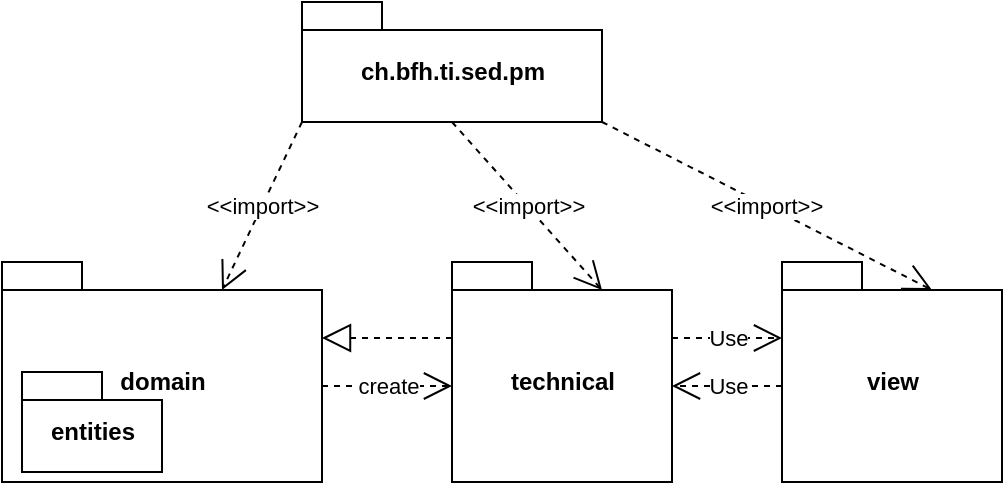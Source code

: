<mxfile version="12.3.9" type="onedrive" pages="1"><diagram id="PlO6akPTiP1NOolAiVS5" name="Page-1"><mxGraphModel dx="946" dy="614" grid="1" gridSize="10" guides="1" tooltips="1" connect="1" arrows="1" fold="1" page="1" pageScale="1" pageWidth="827" pageHeight="1169" math="0" shadow="0"><root><mxCell id="0"/><mxCell id="1" parent="0"/><mxCell id="m-Rc8X850jLU4ysBMgkF-1" value="ch.bfh.ti.sed.pm" style="shape=folder;fontStyle=1;spacingTop=10;tabWidth=40;tabHeight=14;tabPosition=left;html=1;" vertex="1" parent="1"><mxGeometry x="260" y="80" width="150" height="60" as="geometry"/></mxCell><mxCell id="m-Rc8X850jLU4ysBMgkF-2" value="domain" style="shape=folder;fontStyle=1;spacingTop=10;tabWidth=40;tabHeight=14;tabPosition=left;html=1;" vertex="1" parent="1"><mxGeometry x="110" y="210" width="160" height="110" as="geometry"/></mxCell><mxCell id="m-Rc8X850jLU4ysBMgkF-3" value="technical" style="shape=folder;fontStyle=1;spacingTop=10;tabWidth=40;tabHeight=14;tabPosition=left;html=1;" vertex="1" parent="1"><mxGeometry x="335" y="210" width="110" height="110" as="geometry"/></mxCell><mxCell id="m-Rc8X850jLU4ysBMgkF-4" value="view" style="shape=folder;fontStyle=1;spacingTop=10;tabWidth=40;tabHeight=14;tabPosition=left;html=1;" vertex="1" parent="1"><mxGeometry x="500" y="210" width="110" height="110" as="geometry"/></mxCell><mxCell id="m-Rc8X850jLU4ysBMgkF-5" value="entities" style="shape=folder;fontStyle=1;spacingTop=10;tabWidth=40;tabHeight=14;tabPosition=left;html=1;" vertex="1" parent="1"><mxGeometry x="120" y="265" width="70" height="50" as="geometry"/></mxCell><mxCell id="m-Rc8X850jLU4ysBMgkF-6" value="&amp;lt;&amp;lt;import&amp;gt;&amp;gt;" style="endArrow=open;endSize=12;dashed=1;html=1;exitX=0;exitY=0;exitDx=0;exitDy=60;exitPerimeter=0;entryX=0;entryY=0;entryDx=110;entryDy=14;entryPerimeter=0;" edge="1" parent="1" source="m-Rc8X850jLU4ysBMgkF-1" target="m-Rc8X850jLU4ysBMgkF-2"><mxGeometry width="160" relative="1" as="geometry"><mxPoint x="230" y="190" as="sourcePoint"/><mxPoint x="390" y="190" as="targetPoint"/></mxGeometry></mxCell><mxCell id="m-Rc8X850jLU4ysBMgkF-7" value="&amp;lt;&amp;lt;import&amp;gt;&amp;gt;" style="endArrow=open;endSize=12;dashed=1;html=1;exitX=0.5;exitY=1;exitDx=0;exitDy=0;exitPerimeter=0;entryX=0;entryY=0;entryDx=75;entryDy=14;entryPerimeter=0;" edge="1" parent="1" source="m-Rc8X850jLU4ysBMgkF-1" target="m-Rc8X850jLU4ysBMgkF-3"><mxGeometry width="160" relative="1" as="geometry"><mxPoint x="90" y="380" as="sourcePoint"/><mxPoint x="250" y="380" as="targetPoint"/></mxGeometry></mxCell><mxCell id="m-Rc8X850jLU4ysBMgkF-8" value="&amp;lt;&amp;lt;import&amp;gt;&amp;gt;" style="endArrow=open;endSize=12;dashed=1;html=1;exitX=0;exitY=0;exitDx=150;exitDy=60;exitPerimeter=0;entryX=0;entryY=0;entryDx=75;entryDy=14;entryPerimeter=0;" edge="1" parent="1" source="m-Rc8X850jLU4ysBMgkF-1" target="m-Rc8X850jLU4ysBMgkF-4"><mxGeometry width="160" relative="1" as="geometry"><mxPoint x="80" y="420" as="sourcePoint"/><mxPoint x="240" y="420" as="targetPoint"/></mxGeometry></mxCell><mxCell id="m-Rc8X850jLU4ysBMgkF-9" value="" style="endArrow=block;endSize=12;dashed=1;html=1;exitX=0;exitY=0;exitDx=0;exitDy=38;exitPerimeter=0;entryX=0;entryY=0;entryDx=160;entryDy=38;entryPerimeter=0;endFill=0;" edge="1" parent="1" source="m-Rc8X850jLU4ysBMgkF-3" target="m-Rc8X850jLU4ysBMgkF-2"><mxGeometry width="160" relative="1" as="geometry"><mxPoint x="90" y="340" as="sourcePoint"/><mxPoint x="250" y="340" as="targetPoint"/></mxGeometry></mxCell><mxCell id="m-Rc8X850jLU4ysBMgkF-10" value="create" style="endArrow=open;endSize=12;dashed=1;html=1;exitX=0;exitY=0;exitDx=160;exitDy=62;exitPerimeter=0;entryX=0;entryY=0;entryDx=0;entryDy=62;entryPerimeter=0;" edge="1" parent="1" source="m-Rc8X850jLU4ysBMgkF-2" target="m-Rc8X850jLU4ysBMgkF-3"><mxGeometry width="160" relative="1" as="geometry"><mxPoint x="90" y="340" as="sourcePoint"/><mxPoint x="250" y="340" as="targetPoint"/></mxGeometry></mxCell><mxCell id="m-Rc8X850jLU4ysBMgkF-11" value="Use" style="endArrow=open;endSize=12;dashed=1;html=1;exitX=0;exitY=0;exitDx=110;exitDy=38;exitPerimeter=0;entryX=0;entryY=0;entryDx=0;entryDy=38;entryPerimeter=0;" edge="1" parent="1" source="m-Rc8X850jLU4ysBMgkF-3" target="m-Rc8X850jLU4ysBMgkF-4"><mxGeometry width="160" relative="1" as="geometry"><mxPoint x="90" y="340" as="sourcePoint"/><mxPoint x="250" y="340" as="targetPoint"/></mxGeometry></mxCell><mxCell id="m-Rc8X850jLU4ysBMgkF-12" value="Use" style="endArrow=open;endSize=12;dashed=1;html=1;exitX=0;exitY=0;exitDx=0;exitDy=62;exitPerimeter=0;entryX=0;entryY=0;entryDx=110;entryDy=62;entryPerimeter=0;" edge="1" parent="1" source="m-Rc8X850jLU4ysBMgkF-4" target="m-Rc8X850jLU4ysBMgkF-3"><mxGeometry width="160" relative="1" as="geometry"><mxPoint x="80" y="380" as="sourcePoint"/><mxPoint x="240" y="380" as="targetPoint"/></mxGeometry></mxCell></root></mxGraphModel></diagram></mxfile>